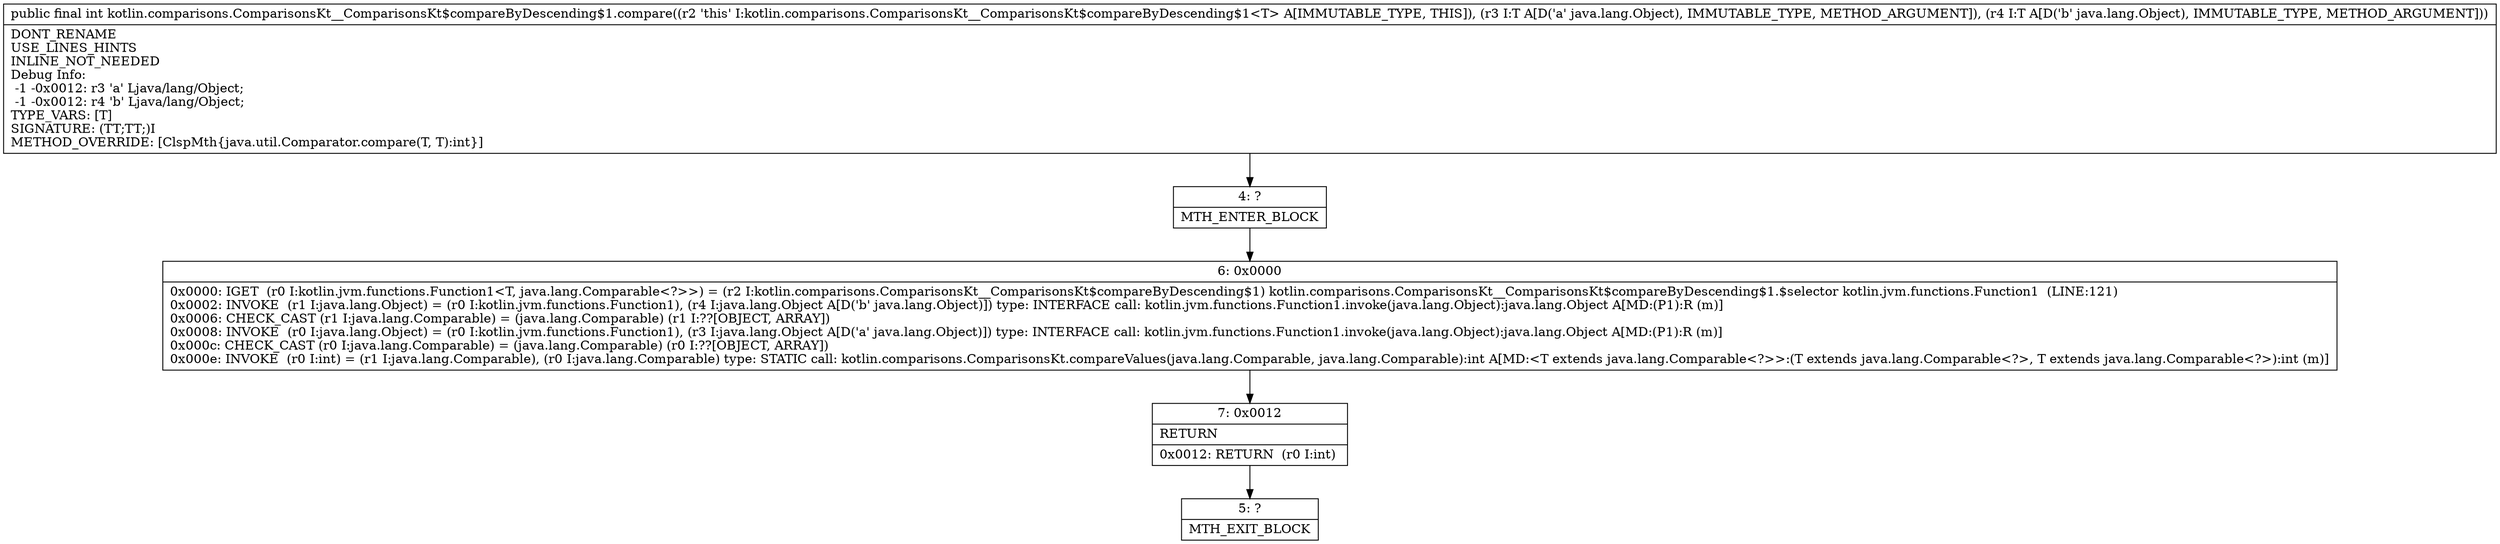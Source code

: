 digraph "CFG forkotlin.comparisons.ComparisonsKt__ComparisonsKt$compareByDescending$1.compare(Ljava\/lang\/Object;Ljava\/lang\/Object;)I" {
Node_4 [shape=record,label="{4\:\ ?|MTH_ENTER_BLOCK\l}"];
Node_6 [shape=record,label="{6\:\ 0x0000|0x0000: IGET  (r0 I:kotlin.jvm.functions.Function1\<T, java.lang.Comparable\<?\>\>) = (r2 I:kotlin.comparisons.ComparisonsKt__ComparisonsKt$compareByDescending$1) kotlin.comparisons.ComparisonsKt__ComparisonsKt$compareByDescending$1.$selector kotlin.jvm.functions.Function1  (LINE:121)\l0x0002: INVOKE  (r1 I:java.lang.Object) = (r0 I:kotlin.jvm.functions.Function1), (r4 I:java.lang.Object A[D('b' java.lang.Object)]) type: INTERFACE call: kotlin.jvm.functions.Function1.invoke(java.lang.Object):java.lang.Object A[MD:(P1):R (m)]\l0x0006: CHECK_CAST (r1 I:java.lang.Comparable) = (java.lang.Comparable) (r1 I:??[OBJECT, ARRAY]) \l0x0008: INVOKE  (r0 I:java.lang.Object) = (r0 I:kotlin.jvm.functions.Function1), (r3 I:java.lang.Object A[D('a' java.lang.Object)]) type: INTERFACE call: kotlin.jvm.functions.Function1.invoke(java.lang.Object):java.lang.Object A[MD:(P1):R (m)]\l0x000c: CHECK_CAST (r0 I:java.lang.Comparable) = (java.lang.Comparable) (r0 I:??[OBJECT, ARRAY]) \l0x000e: INVOKE  (r0 I:int) = (r1 I:java.lang.Comparable), (r0 I:java.lang.Comparable) type: STATIC call: kotlin.comparisons.ComparisonsKt.compareValues(java.lang.Comparable, java.lang.Comparable):int A[MD:\<T extends java.lang.Comparable\<?\>\>:(T extends java.lang.Comparable\<?\>, T extends java.lang.Comparable\<?\>):int (m)]\l}"];
Node_7 [shape=record,label="{7\:\ 0x0012|RETURN\l|0x0012: RETURN  (r0 I:int) \l}"];
Node_5 [shape=record,label="{5\:\ ?|MTH_EXIT_BLOCK\l}"];
MethodNode[shape=record,label="{public final int kotlin.comparisons.ComparisonsKt__ComparisonsKt$compareByDescending$1.compare((r2 'this' I:kotlin.comparisons.ComparisonsKt__ComparisonsKt$compareByDescending$1\<T\> A[IMMUTABLE_TYPE, THIS]), (r3 I:T A[D('a' java.lang.Object), IMMUTABLE_TYPE, METHOD_ARGUMENT]), (r4 I:T A[D('b' java.lang.Object), IMMUTABLE_TYPE, METHOD_ARGUMENT]))  | DONT_RENAME\lUSE_LINES_HINTS\lINLINE_NOT_NEEDED\lDebug Info:\l  \-1 \-0x0012: r3 'a' Ljava\/lang\/Object;\l  \-1 \-0x0012: r4 'b' Ljava\/lang\/Object;\lTYPE_VARS: [T]\lSIGNATURE: (TT;TT;)I\lMETHOD_OVERRIDE: [ClspMth\{java.util.Comparator.compare(T, T):int\}]\l}"];
MethodNode -> Node_4;Node_4 -> Node_6;
Node_6 -> Node_7;
Node_7 -> Node_5;
}

